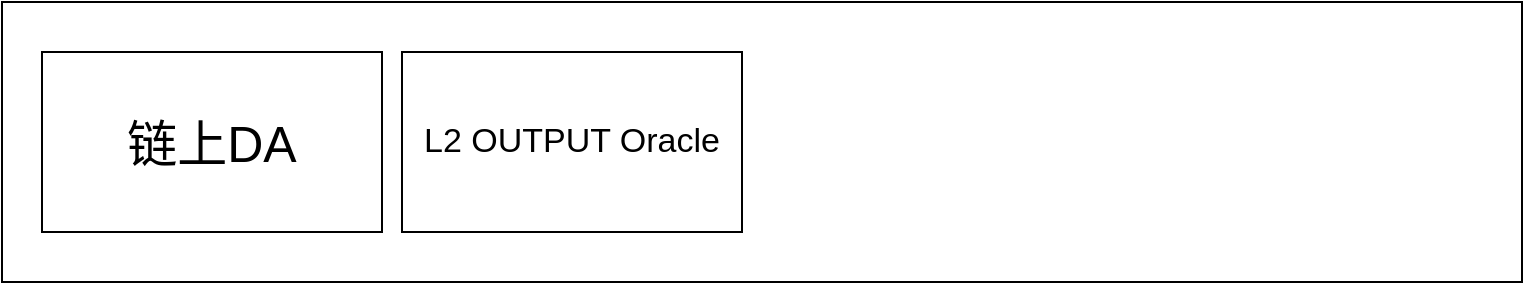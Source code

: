 <mxfile version="24.7.6">
  <diagram name="Page-1" id="CFPaYSYEO1XIbVWGu_L-">
    <mxGraphModel dx="1210" dy="766" grid="1" gridSize="10" guides="1" tooltips="1" connect="1" arrows="1" fold="1" page="1" pageScale="1" pageWidth="850" pageHeight="1100" math="0" shadow="0">
      <root>
        <mxCell id="0" />
        <mxCell id="1" parent="0" />
        <mxCell id="U1-PdnGOwfLw4nhCNqYM-1" value="" style="rounded=0;whiteSpace=wrap;html=1;fillColor=none;" vertex="1" parent="1">
          <mxGeometry x="30" y="70" width="760" height="140" as="geometry" />
        </mxCell>
        <mxCell id="U1-PdnGOwfLw4nhCNqYM-2" value="&lt;font style=&quot;font-size: 25px;&quot;&gt;链上DA&lt;/font&gt;" style="rounded=0;whiteSpace=wrap;html=1;fillColor=none;" vertex="1" parent="1">
          <mxGeometry x="50" y="95" width="170" height="90" as="geometry" />
        </mxCell>
        <mxCell id="U1-PdnGOwfLw4nhCNqYM-3" value="&lt;font style=&quot;font-size: 17px;&quot;&gt;L2 OUTPUT Oracle&lt;/font&gt;" style="rounded=0;whiteSpace=wrap;html=1;fillColor=none;" vertex="1" parent="1">
          <mxGeometry x="230" y="95" width="170" height="90" as="geometry" />
        </mxCell>
      </root>
    </mxGraphModel>
  </diagram>
</mxfile>
